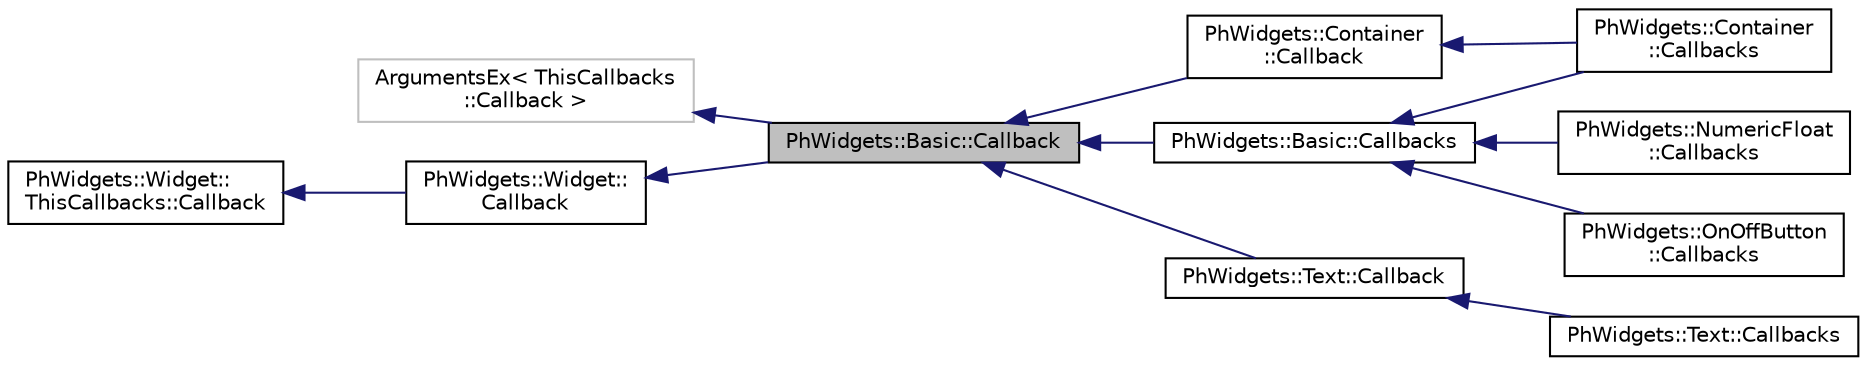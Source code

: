 digraph "PhWidgets::Basic::Callback"
{
  edge [fontname="Helvetica",fontsize="10",labelfontname="Helvetica",labelfontsize="10"];
  node [fontname="Helvetica",fontsize="10",shape=record];
  rankdir="LR";
  Node0 [label="PhWidgets::Basic::Callback",height=0.2,width=0.4,color="black", fillcolor="grey75", style="filled", fontcolor="black"];
  Node1 -> Node0 [dir="back",color="midnightblue",fontsize="10",style="solid",fontname="Helvetica"];
  Node1 [label="ArgumentsEx\< ThisCallbacks\l::Callback \>",height=0.2,width=0.4,color="grey75", fillcolor="white", style="filled"];
  Node2 -> Node0 [dir="back",color="midnightblue",fontsize="10",style="solid",fontname="Helvetica"];
  Node2 [label="PhWidgets::Widget::\lCallback",height=0.2,width=0.4,color="black", fillcolor="white", style="filled",URL="$struct_ph_widgets_1_1_widget_1_1_callback.html"];
  Node3 -> Node2 [dir="back",color="midnightblue",fontsize="10",style="solid",fontname="Helvetica"];
  Node3 [label="PhWidgets::Widget::\lThisCallbacks::Callback",height=0.2,width=0.4,color="black", fillcolor="white", style="filled",URL="$struct_ph_widgets_1_1_widget_1_1_this_callbacks_1_1_callback.html"];
  Node0 -> Node4 [dir="back",color="midnightblue",fontsize="10",style="solid",fontname="Helvetica"];
  Node4 [label="PhWidgets::Basic::Callbacks",height=0.2,width=0.4,color="black", fillcolor="white", style="filled",URL="$struct_ph_widgets_1_1_basic_1_1_callbacks.html"];
  Node4 -> Node5 [dir="back",color="midnightblue",fontsize="10",style="solid",fontname="Helvetica"];
  Node5 [label="PhWidgets::Container\l::Callbacks",height=0.2,width=0.4,color="black", fillcolor="white", style="filled",URL="$struct_ph_widgets_1_1_container_1_1_callbacks.html"];
  Node4 -> Node6 [dir="back",color="midnightblue",fontsize="10",style="solid",fontname="Helvetica"];
  Node6 [label="PhWidgets::NumericFloat\l::Callbacks",height=0.2,width=0.4,color="black", fillcolor="white", style="filled",URL="$struct_ph_widgets_1_1_numeric_float_1_1_callbacks.html"];
  Node4 -> Node7 [dir="back",color="midnightblue",fontsize="10",style="solid",fontname="Helvetica"];
  Node7 [label="PhWidgets::OnOffButton\l::Callbacks",height=0.2,width=0.4,color="black", fillcolor="white", style="filled",URL="$struct_ph_widgets_1_1_on_off_button_1_1_callbacks.html"];
  Node0 -> Node8 [dir="back",color="midnightblue",fontsize="10",style="solid",fontname="Helvetica"];
  Node8 [label="PhWidgets::Container\l::Callback",height=0.2,width=0.4,color="black", fillcolor="white", style="filled",URL="$struct_ph_widgets_1_1_container_1_1_callback.html"];
  Node8 -> Node5 [dir="back",color="midnightblue",fontsize="10",style="solid",fontname="Helvetica"];
  Node0 -> Node9 [dir="back",color="midnightblue",fontsize="10",style="solid",fontname="Helvetica"];
  Node9 [label="PhWidgets::Text::Callback",height=0.2,width=0.4,color="black", fillcolor="white", style="filled",URL="$struct_ph_widgets_1_1_text_1_1_callback.html"];
  Node9 -> Node10 [dir="back",color="midnightblue",fontsize="10",style="solid",fontname="Helvetica"];
  Node10 [label="PhWidgets::Text::Callbacks",height=0.2,width=0.4,color="black", fillcolor="white", style="filled",URL="$struct_ph_widgets_1_1_text_1_1_callbacks.html"];
}
